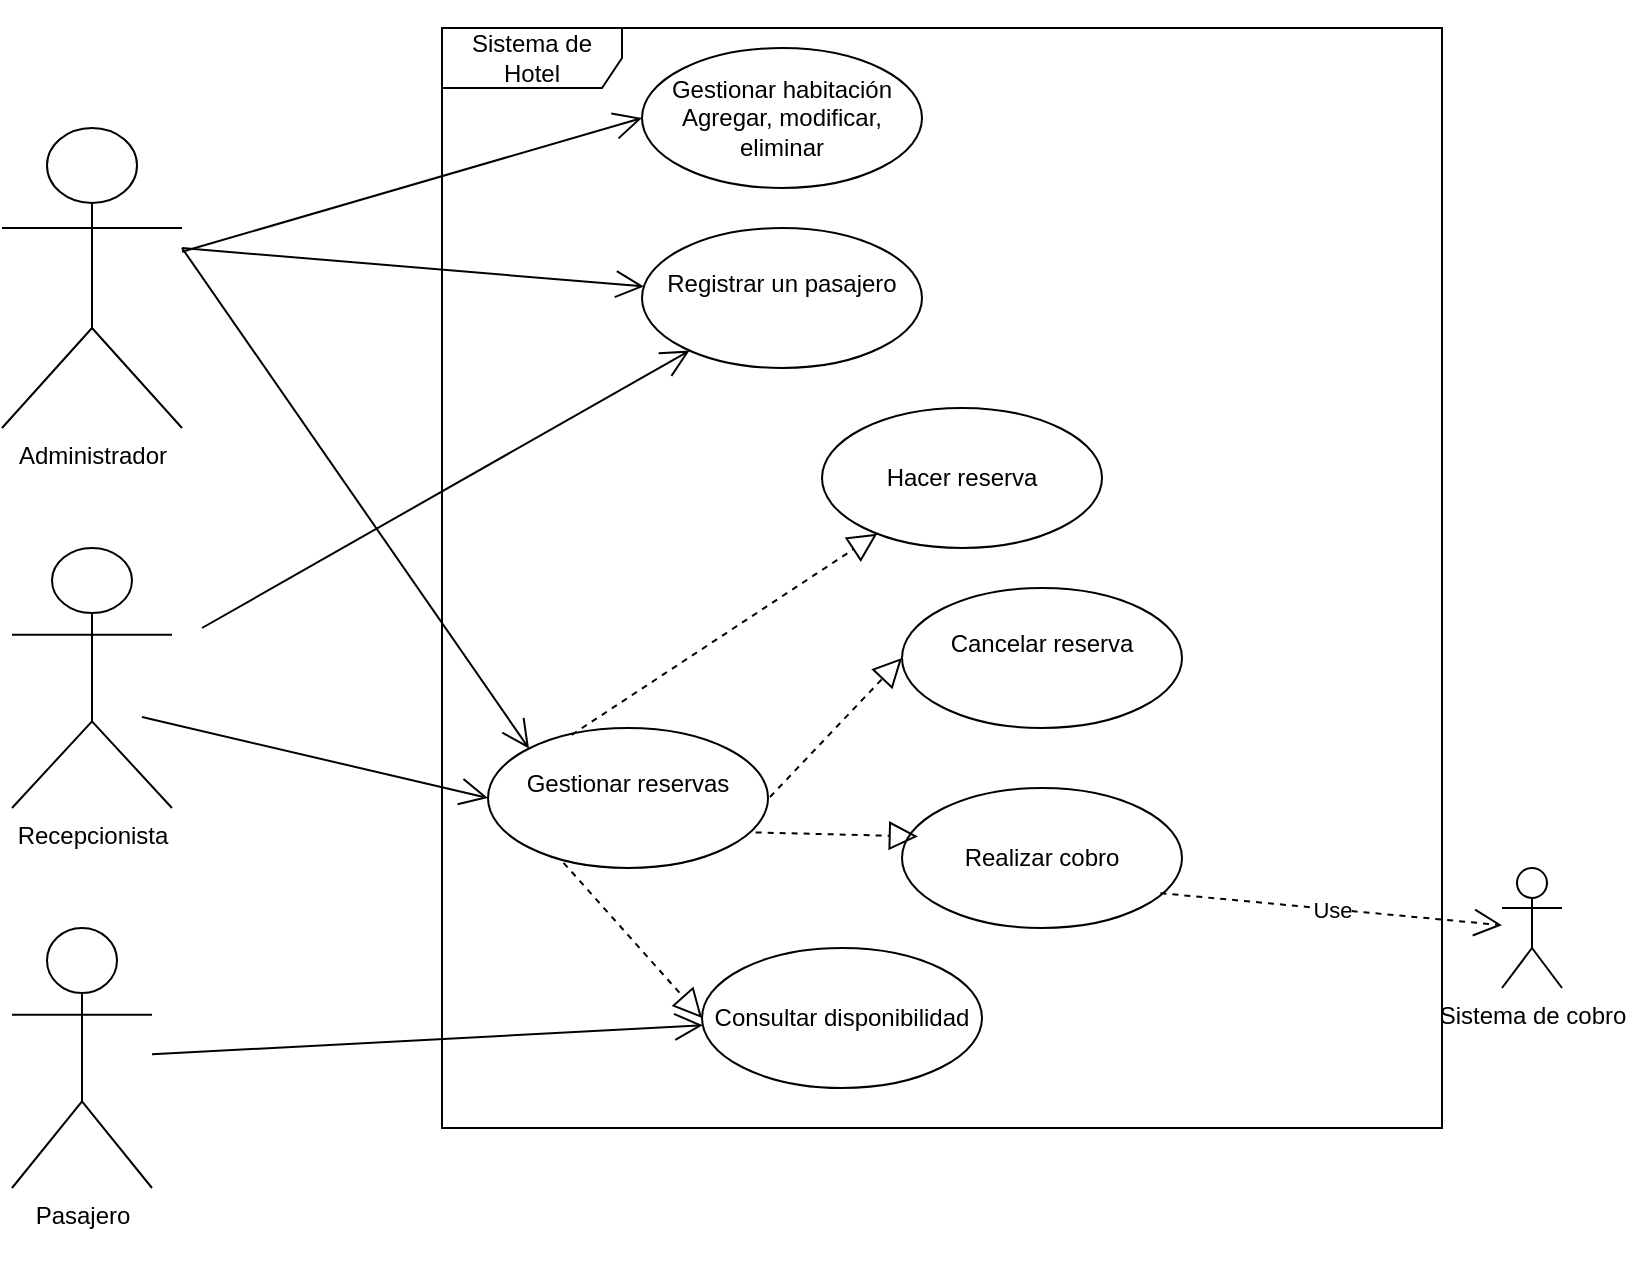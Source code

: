 <mxfile version="24.7.14">
  <diagram name="Página-1" id="pKyGj9Y5aV9NePeBulWV">
    <mxGraphModel dx="1050" dy="565" grid="1" gridSize="10" guides="1" tooltips="1" connect="1" arrows="1" fold="1" page="1" pageScale="1" pageWidth="827" pageHeight="1169" math="0" shadow="0">
      <root>
        <mxCell id="0" />
        <mxCell id="1" parent="0" />
        <mxCell id="zRO1pv5sDgUQr7V67fAo-1" value="&lt;font style=&quot;vertical-align: inherit;&quot;&gt;&lt;font style=&quot;vertical-align: inherit;&quot;&gt;Administrador&lt;/font&gt;&lt;/font&gt;&lt;div&gt;&lt;font style=&quot;vertical-align: inherit;&quot;&gt;&lt;font style=&quot;vertical-align: inherit;&quot;&gt;&lt;br&gt;&lt;/font&gt;&lt;/font&gt;&lt;/div&gt;" style="shape=umlActor;verticalLabelPosition=bottom;verticalAlign=top;html=1;outlineConnect=0;" parent="1" vertex="1">
          <mxGeometry x="30" y="80" width="90" height="150" as="geometry" />
        </mxCell>
        <mxCell id="zRO1pv5sDgUQr7V67fAo-4" value="&lt;div&gt;&lt;font style=&quot;vertical-align: inherit;&quot;&gt;&lt;font style=&quot;vertical-align: inherit;&quot;&gt;&lt;br&gt;&lt;/font&gt;&lt;/font&gt;&lt;/div&gt;&lt;font style=&quot;vertical-align: inherit;&quot;&gt;&lt;font style=&quot;vertical-align: inherit;&quot;&gt;Sistema de Hotel&lt;/font&gt;&lt;/font&gt;&lt;div&gt;&lt;font style=&quot;vertical-align: inherit;&quot;&gt;&lt;font style=&quot;vertical-align: inherit;&quot;&gt;&lt;br&gt;&lt;/font&gt;&lt;/font&gt;&lt;/div&gt;" style="shape=umlFrame;whiteSpace=wrap;html=1;pointerEvents=0;width=90;height=30;" parent="1" vertex="1">
          <mxGeometry x="250" y="30" width="500" height="550" as="geometry" />
        </mxCell>
        <mxCell id="zRO1pv5sDgUQr7V67fAo-7" value="&lt;font style=&quot;vertical-align: inherit;&quot;&gt;&lt;font style=&quot;vertical-align: inherit;&quot;&gt;Gestionar habitación&lt;/font&gt;&lt;/font&gt;&lt;div&gt;&lt;font style=&quot;vertical-align: inherit;&quot;&gt;&lt;font style=&quot;vertical-align: inherit;&quot;&gt;Agregar, modificar, eliminar&lt;/font&gt;&lt;/font&gt;&lt;/div&gt;" style="ellipse;whiteSpace=wrap;html=1;" parent="1" vertex="1">
          <mxGeometry x="350" y="40" width="140" height="70" as="geometry" />
        </mxCell>
        <mxCell id="zRO1pv5sDgUQr7V67fAo-9" value="&lt;font style=&quot;vertical-align: inherit;&quot;&gt;&lt;font style=&quot;vertical-align: inherit;&quot;&gt;Gestionar reservas&lt;/font&gt;&lt;/font&gt;&lt;div&gt;&lt;font style=&quot;vertical-align: inherit;&quot;&gt;&lt;font style=&quot;vertical-align: inherit;&quot;&gt;&lt;br&gt;&lt;/font&gt;&lt;/font&gt;&lt;/div&gt;" style="ellipse;whiteSpace=wrap;html=1;" parent="1" vertex="1">
          <mxGeometry x="273" y="380" width="140" height="70" as="geometry" />
        </mxCell>
        <mxCell id="zRO1pv5sDgUQr7V67fAo-10" value="&lt;font style=&quot;vertical-align: inherit;&quot;&gt;&lt;font style=&quot;vertical-align: inherit;&quot;&gt;Registrar un pasajero&lt;/font&gt;&lt;/font&gt;&lt;div&gt;&lt;font style=&quot;vertical-align: inherit;&quot;&gt;&lt;font style=&quot;vertical-align: inherit;&quot;&gt;&lt;br&gt;&lt;/font&gt;&lt;/font&gt;&lt;/div&gt;" style="ellipse;whiteSpace=wrap;html=1;" parent="1" vertex="1">
          <mxGeometry x="350" y="130" width="140" height="70" as="geometry" />
        </mxCell>
        <mxCell id="zRO1pv5sDgUQr7V67fAo-22" value="" style="endArrow=open;endFill=1;endSize=12;html=1;rounded=0;entryX=0;entryY=0.5;entryDx=0;entryDy=0;" parent="1" source="zRO1pv5sDgUQr7V67fAo-1" target="zRO1pv5sDgUQr7V67fAo-7" edge="1">
          <mxGeometry width="160" relative="1" as="geometry">
            <mxPoint x="80" y="170" as="sourcePoint" />
            <mxPoint x="210" y="90" as="targetPoint" />
          </mxGeometry>
        </mxCell>
        <mxCell id="zRO1pv5sDgUQr7V67fAo-25" value="Pasajero&lt;div&gt;&lt;br&gt;&lt;/div&gt;" style="shape=umlActor;verticalLabelPosition=bottom;verticalAlign=top;html=1;" parent="1" vertex="1">
          <mxGeometry x="35" y="480" width="70" height="130" as="geometry" />
        </mxCell>
        <mxCell id="zRO1pv5sDgUQr7V67fAo-27" value="Recepcionista&lt;div&gt;&lt;br&gt;&lt;/div&gt;" style="shape=umlActor;verticalLabelPosition=bottom;verticalAlign=top;html=1;" parent="1" vertex="1">
          <mxGeometry x="35" y="290" width="80" height="130" as="geometry" />
        </mxCell>
        <mxCell id="zRO1pv5sDgUQr7V67fAo-36" value="" style="endArrow=open;endFill=1;endSize=12;html=1;rounded=0;" parent="1" target="zRO1pv5sDgUQr7V67fAo-10" edge="1">
          <mxGeometry width="160" relative="1" as="geometry">
            <mxPoint x="130" y="330" as="sourcePoint" />
            <mxPoint x="344" y="274.5" as="targetPoint" />
          </mxGeometry>
        </mxCell>
        <mxCell id="zRO1pv5sDgUQr7V67fAo-38" value="" style="endArrow=open;endFill=1;endSize=12;html=1;rounded=0;" parent="1" source="zRO1pv5sDgUQr7V67fAo-25" target="zRO1pv5sDgUQr7V67fAo-49" edge="1">
          <mxGeometry width="160" relative="1" as="geometry">
            <mxPoint x="120" y="520" as="sourcePoint" />
            <mxPoint x="280" y="520" as="targetPoint" />
          </mxGeometry>
        </mxCell>
        <mxCell id="zRO1pv5sDgUQr7V67fAo-39" value="" style="endArrow=open;endFill=1;endSize=12;html=1;rounded=0;entryX=0;entryY=0.5;entryDx=0;entryDy=0;" parent="1" target="zRO1pv5sDgUQr7V67fAo-9" edge="1">
          <mxGeometry width="160" relative="1" as="geometry">
            <mxPoint x="100" y="374.5" as="sourcePoint" />
            <mxPoint x="260" y="374.5" as="targetPoint" />
          </mxGeometry>
        </mxCell>
        <mxCell id="zRO1pv5sDgUQr7V67fAo-45" value="Cancelar reserva&lt;div&gt;&lt;br&gt;&lt;/div&gt;" style="ellipse;whiteSpace=wrap;html=1;" parent="1" vertex="1">
          <mxGeometry x="480" y="310" width="140" height="70" as="geometry" />
        </mxCell>
        <mxCell id="zRO1pv5sDgUQr7V67fAo-49" value="Consultar disponibilidad" style="ellipse;whiteSpace=wrap;html=1;" parent="1" vertex="1">
          <mxGeometry x="380" y="490" width="140" height="70" as="geometry" />
        </mxCell>
        <mxCell id="zRO1pv5sDgUQr7V67fAo-50" value="" style="endArrow=block;dashed=1;endFill=0;endSize=12;html=1;rounded=0;exitX=0.27;exitY=0.963;exitDx=0;exitDy=0;entryX=0;entryY=0.5;entryDx=0;entryDy=0;exitPerimeter=0;" parent="1" source="zRO1pv5sDgUQr7V67fAo-9" target="zRO1pv5sDgUQr7V67fAo-49" edge="1">
          <mxGeometry width="160" relative="1" as="geometry">
            <mxPoint x="360" y="330" as="sourcePoint" />
            <mxPoint x="520" y="330" as="targetPoint" />
          </mxGeometry>
        </mxCell>
        <mxCell id="zRO1pv5sDgUQr7V67fAo-51" value="" style="endArrow=block;dashed=1;endFill=0;endSize=12;html=1;rounded=0;entryX=0;entryY=0.5;entryDx=0;entryDy=0;" parent="1" target="zRO1pv5sDgUQr7V67fAo-45" edge="1">
          <mxGeometry width="160" relative="1" as="geometry">
            <mxPoint x="414" y="414.5" as="sourcePoint" />
            <mxPoint x="574" y="414.5" as="targetPoint" />
          </mxGeometry>
        </mxCell>
        <mxCell id="zRO1pv5sDgUQr7V67fAo-52" value="Realizar cobro" style="ellipse;whiteSpace=wrap;html=1;" parent="1" vertex="1">
          <mxGeometry x="480" y="410" width="140" height="70" as="geometry" />
        </mxCell>
        <mxCell id="zRO1pv5sDgUQr7V67fAo-53" value="" style="endArrow=block;dashed=1;endFill=0;endSize=12;html=1;rounded=0;entryX=0.057;entryY=0.346;entryDx=0;entryDy=0;entryPerimeter=0;exitX=0.956;exitY=0.746;exitDx=0;exitDy=0;exitPerimeter=0;" parent="1" source="zRO1pv5sDgUQr7V67fAo-9" target="zRO1pv5sDgUQr7V67fAo-52" edge="1">
          <mxGeometry width="160" relative="1" as="geometry">
            <mxPoint x="360" y="450" as="sourcePoint" />
            <mxPoint x="520" y="450" as="targetPoint" />
          </mxGeometry>
        </mxCell>
        <mxCell id="zRO1pv5sDgUQr7V67fAo-54" value="Hacer reserva" style="ellipse;whiteSpace=wrap;html=1;" parent="1" vertex="1">
          <mxGeometry x="440" y="220" width="140" height="70" as="geometry" />
        </mxCell>
        <mxCell id="zRO1pv5sDgUQr7V67fAo-55" value="" style="endArrow=block;dashed=1;endFill=0;endSize=12;html=1;rounded=0;exitX=0.299;exitY=0.049;exitDx=0;exitDy=0;exitPerimeter=0;" parent="1" source="zRO1pv5sDgUQr7V67fAo-9" target="zRO1pv5sDgUQr7V67fAo-54" edge="1">
          <mxGeometry width="160" relative="1" as="geometry">
            <mxPoint x="310" y="320" as="sourcePoint" />
            <mxPoint x="470" y="320" as="targetPoint" />
          </mxGeometry>
        </mxCell>
        <mxCell id="zRO1pv5sDgUQr7V67fAo-56" value="Sistema de cobro&lt;div&gt;&lt;br&gt;&lt;/div&gt;" style="shape=umlActor;verticalLabelPosition=bottom;verticalAlign=top;html=1;" parent="1" vertex="1">
          <mxGeometry x="780" y="450" width="30" height="60" as="geometry" />
        </mxCell>
        <mxCell id="zRO1pv5sDgUQr7V67fAo-57" value="Use" style="endArrow=open;endSize=12;dashed=1;html=1;rounded=0;exitX=0.923;exitY=0.751;exitDx=0;exitDy=0;exitPerimeter=0;" parent="1" source="zRO1pv5sDgUQr7V67fAo-52" target="zRO1pv5sDgUQr7V67fAo-56" edge="1">
          <mxGeometry width="160" relative="1" as="geometry">
            <mxPoint x="610" y="514.5" as="sourcePoint" />
            <mxPoint x="770" y="514.5" as="targetPoint" />
          </mxGeometry>
        </mxCell>
        <mxCell id="uFZOX_1D9yaxNosBpMYA-1" value="" style="endArrow=open;endFill=1;endSize=12;html=1;rounded=0;entryX=0;entryY=0;entryDx=0;entryDy=0;" edge="1" parent="1" target="zRO1pv5sDgUQr7V67fAo-9">
          <mxGeometry width="160" relative="1" as="geometry">
            <mxPoint x="120" y="140" as="sourcePoint" />
            <mxPoint x="280" y="140" as="targetPoint" />
          </mxGeometry>
        </mxCell>
        <mxCell id="uFZOX_1D9yaxNosBpMYA-2" value="" style="endArrow=open;endFill=1;endSize=12;html=1;rounded=0;" edge="1" parent="1" target="zRO1pv5sDgUQr7V67fAo-10">
          <mxGeometry width="160" relative="1" as="geometry">
            <mxPoint x="120" y="140" as="sourcePoint" />
            <mxPoint x="280" y="140" as="targetPoint" />
          </mxGeometry>
        </mxCell>
      </root>
    </mxGraphModel>
  </diagram>
</mxfile>
